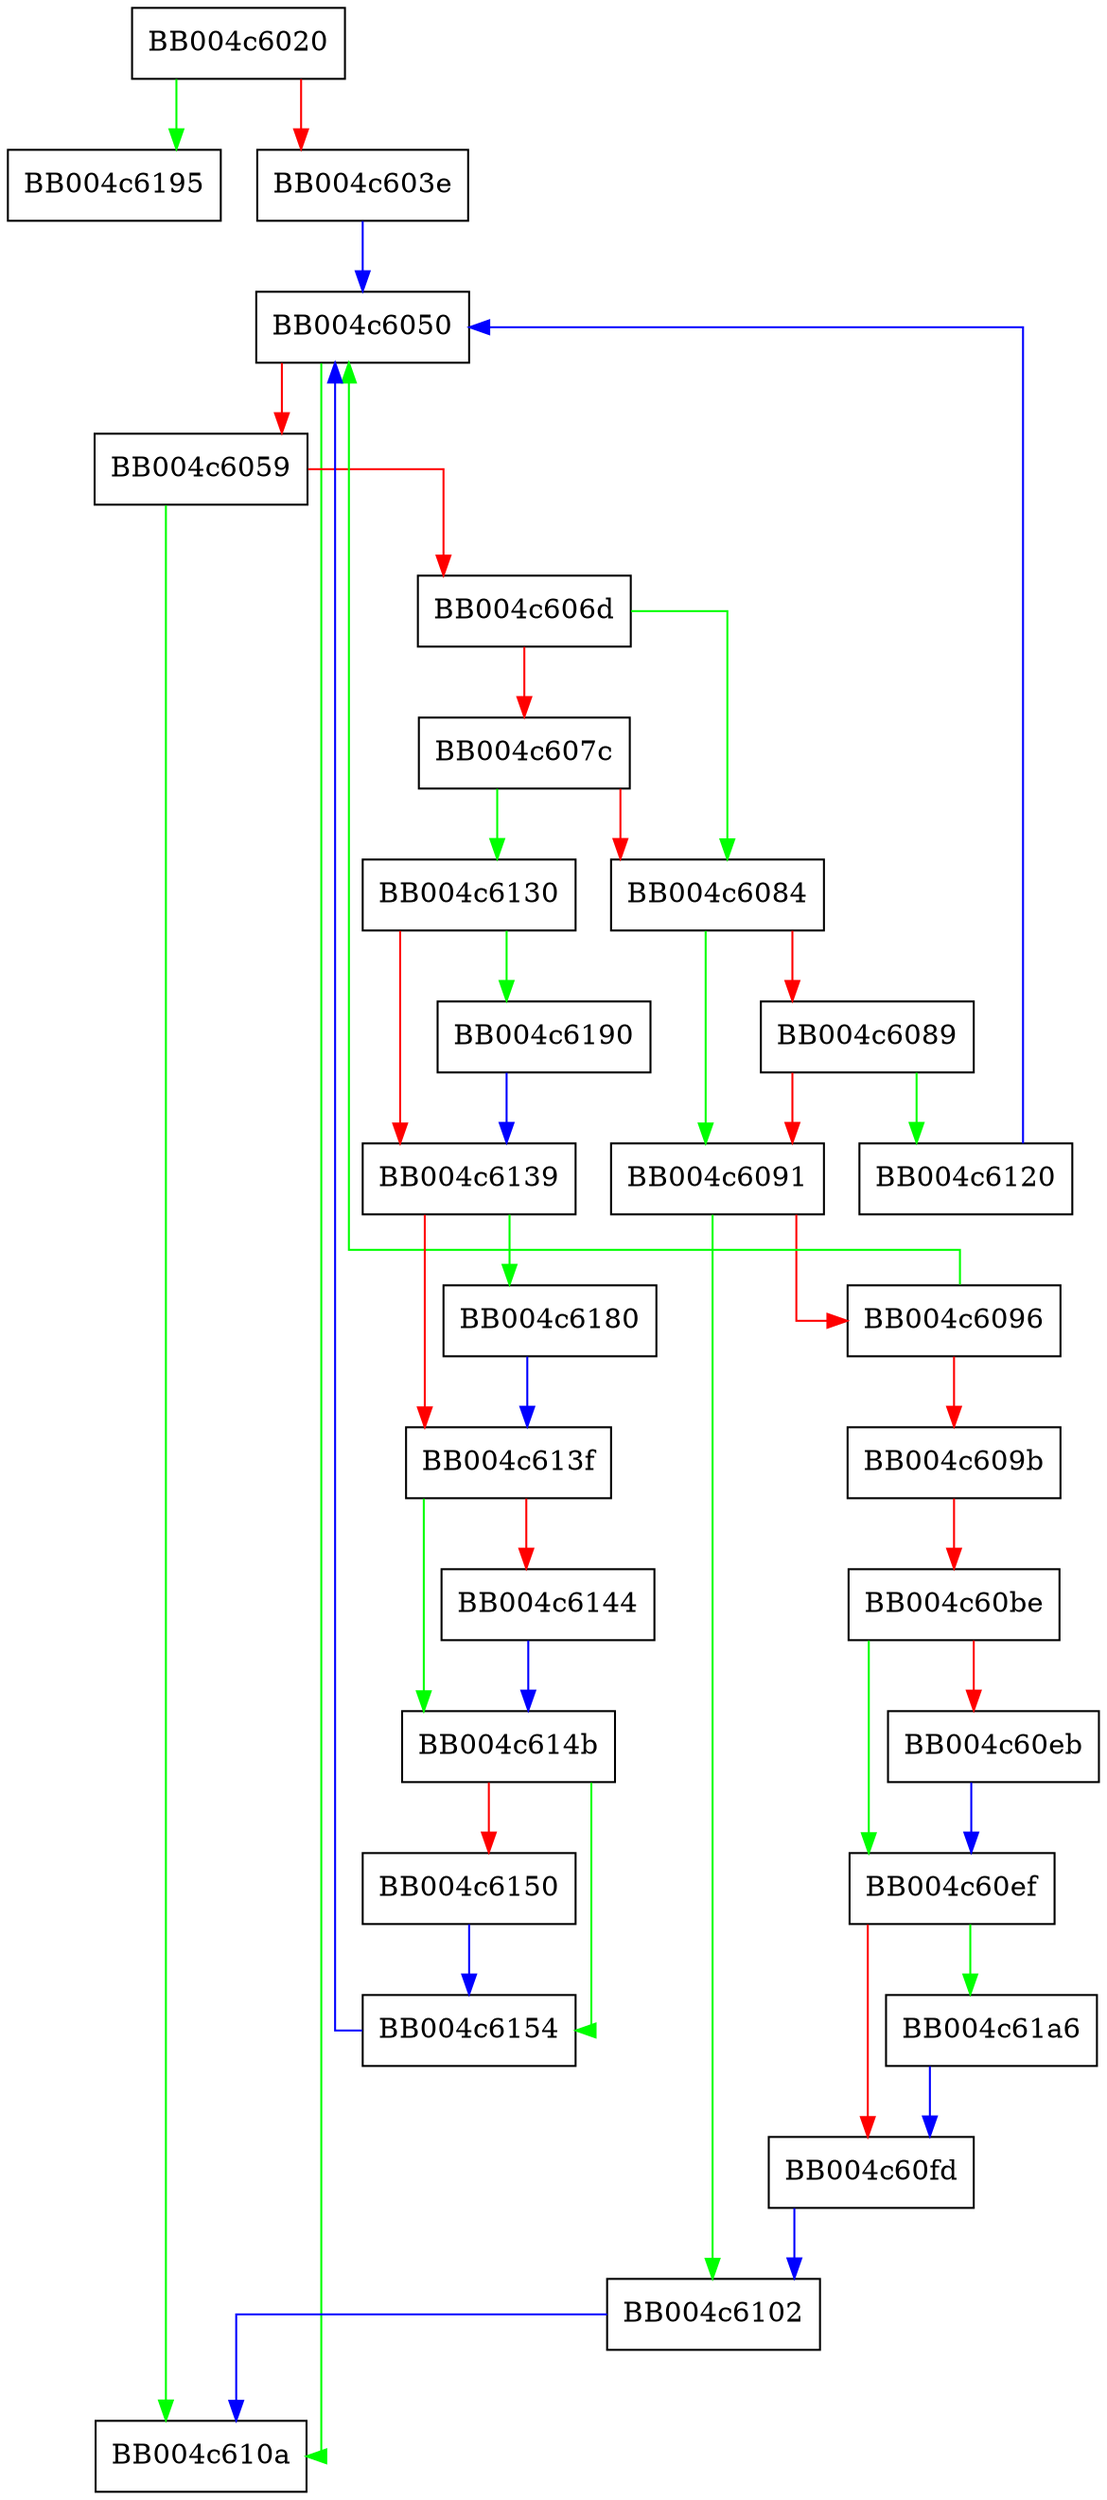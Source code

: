 digraph ossl_uint_set_remove {
  node [shape="box"];
  graph [splines=ortho];
  BB004c6020 -> BB004c6195 [color="green"];
  BB004c6020 -> BB004c603e [color="red"];
  BB004c603e -> BB004c6050 [color="blue"];
  BB004c6050 -> BB004c610a [color="green"];
  BB004c6050 -> BB004c6059 [color="red"];
  BB004c6059 -> BB004c610a [color="green"];
  BB004c6059 -> BB004c606d [color="red"];
  BB004c606d -> BB004c6084 [color="green"];
  BB004c606d -> BB004c607c [color="red"];
  BB004c607c -> BB004c6130 [color="green"];
  BB004c607c -> BB004c6084 [color="red"];
  BB004c6084 -> BB004c6091 [color="green"];
  BB004c6084 -> BB004c6089 [color="red"];
  BB004c6089 -> BB004c6120 [color="green"];
  BB004c6089 -> BB004c6091 [color="red"];
  BB004c6091 -> BB004c6102 [color="green"];
  BB004c6091 -> BB004c6096 [color="red"];
  BB004c6096 -> BB004c6050 [color="green"];
  BB004c6096 -> BB004c609b [color="red"];
  BB004c609b -> BB004c60be [color="red"];
  BB004c60be -> BB004c60ef [color="green"];
  BB004c60be -> BB004c60eb [color="red"];
  BB004c60eb -> BB004c60ef [color="blue"];
  BB004c60ef -> BB004c61a6 [color="green"];
  BB004c60ef -> BB004c60fd [color="red"];
  BB004c60fd -> BB004c6102 [color="blue"];
  BB004c6102 -> BB004c610a [color="blue"];
  BB004c6120 -> BB004c6050 [color="blue"];
  BB004c6130 -> BB004c6190 [color="green"];
  BB004c6130 -> BB004c6139 [color="red"];
  BB004c6139 -> BB004c6180 [color="green"];
  BB004c6139 -> BB004c613f [color="red"];
  BB004c613f -> BB004c614b [color="green"];
  BB004c613f -> BB004c6144 [color="red"];
  BB004c6144 -> BB004c614b [color="blue"];
  BB004c614b -> BB004c6154 [color="green"];
  BB004c614b -> BB004c6150 [color="red"];
  BB004c6150 -> BB004c6154 [color="blue"];
  BB004c6154 -> BB004c6050 [color="blue"];
  BB004c6180 -> BB004c613f [color="blue"];
  BB004c6190 -> BB004c6139 [color="blue"];
  BB004c61a6 -> BB004c60fd [color="blue"];
}